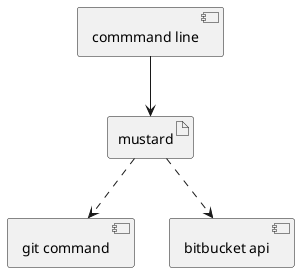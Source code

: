 @startuml

artifact mustard{
}
mustard ..> [git command]
mustard ..> [bitbucket api]
[commmand line] --> mustard
@enduml